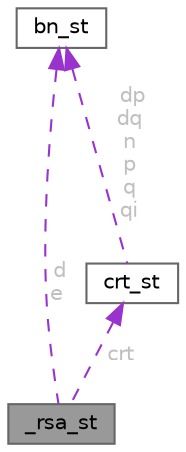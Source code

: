 digraph "_rsa_st"
{
 // LATEX_PDF_SIZE
  bgcolor="transparent";
  edge [fontname=Helvetica,fontsize=10,labelfontname=Helvetica,labelfontsize=10];
  node [fontname=Helvetica,fontsize=10,shape=box,height=0.2,width=0.4];
  Node1 [id="Node000001",label="_rsa_st",height=0.2,width=0.4,color="gray40", fillcolor="grey60", style="filled", fontcolor="black",tooltip=" "];
  Node2 -> Node1 [id="edge1_Node000001_Node000002",dir="back",color="darkorchid3",style="dashed",tooltip=" ",label=" d\ne",fontcolor="grey" ];
  Node2 [id="Node000002",label="bn_st",height=0.2,width=0.4,color="gray40", fillcolor="white", style="filled",URL="$d7/d62/structbn__st.html",tooltip=" "];
  Node3 -> Node1 [id="edge2_Node000001_Node000003",dir="back",color="darkorchid3",style="dashed",tooltip=" ",label=" crt",fontcolor="grey" ];
  Node3 [id="Node000003",label="crt_st",height=0.2,width=0.4,color="gray40", fillcolor="white", style="filled",URL="$d3/d86/structcrt__st.html",tooltip=" "];
  Node2 -> Node3 [id="edge3_Node000003_Node000002",dir="back",color="darkorchid3",style="dashed",tooltip=" ",label=" dp\ndq\nn\np\nq\nqi",fontcolor="grey" ];
}
